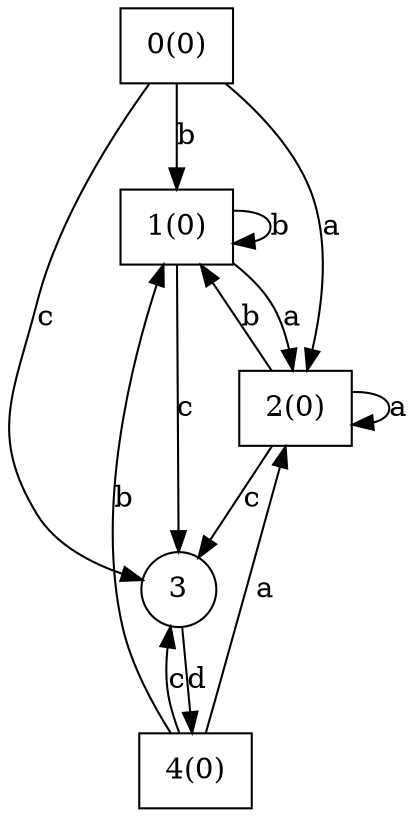 digraph simple_regex {	0 -> 1[label="b"]
	0 -> 2[label="a"]
	0 -> 3[label="c"]
	1 -> 1[label="b"]
	1 -> 2[label="a"]
	1 -> 3[label="c"]
	2 -> 1[label="b"]
	2 -> 2[label="a"]
	2 -> 3[label="c"]
	3 -> 4[label="d"]
	4 -> 1[label="b"]
	4 -> 2[label="a"]
	4 -> 3[label="c"]0[shape=box,label="0(0)"]
1[shape=box,label="1(0)"]
2[shape=box,label="2(0)"]
3[shape=circle,label=3]
4[shape=box,label="4(0)"]}
